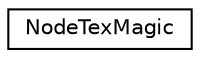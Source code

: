 digraph G
{
  edge [fontname="Helvetica",fontsize="10",labelfontname="Helvetica",labelfontsize="10"];
  node [fontname="Helvetica",fontsize="10",shape=record];
  rankdir=LR;
  Node1 [label="NodeTexMagic",height=0.2,width=0.4,color="black", fillcolor="white", style="filled",URL="$d8/de7/structNodeTexMagic.html"];
}
